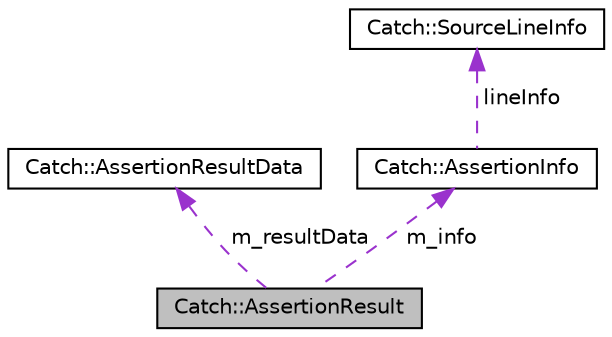 digraph "Catch::AssertionResult"
{
  edge [fontname="Helvetica",fontsize="10",labelfontname="Helvetica",labelfontsize="10"];
  node [fontname="Helvetica",fontsize="10",shape=record];
  Node1 [label="Catch::AssertionResult",height=0.2,width=0.4,color="black", fillcolor="grey75", style="filled", fontcolor="black"];
  Node2 -> Node1 [dir="back",color="darkorchid3",fontsize="10",style="dashed",label=" m_resultData" ,fontname="Helvetica"];
  Node2 [label="Catch::AssertionResultData",height=0.2,width=0.4,color="black", fillcolor="white", style="filled",URL="$d7/ddc/structCatch_1_1AssertionResultData.html"];
  Node3 -> Node1 [dir="back",color="darkorchid3",fontsize="10",style="dashed",label=" m_info" ,fontname="Helvetica"];
  Node3 [label="Catch::AssertionInfo",height=0.2,width=0.4,color="black", fillcolor="white", style="filled",URL="$d2/d71/structCatch_1_1AssertionInfo.html"];
  Node4 -> Node3 [dir="back",color="darkorchid3",fontsize="10",style="dashed",label=" lineInfo" ,fontname="Helvetica"];
  Node4 [label="Catch::SourceLineInfo",height=0.2,width=0.4,color="black", fillcolor="white", style="filled",URL="$dc/d2b/structCatch_1_1SourceLineInfo.html"];
}
